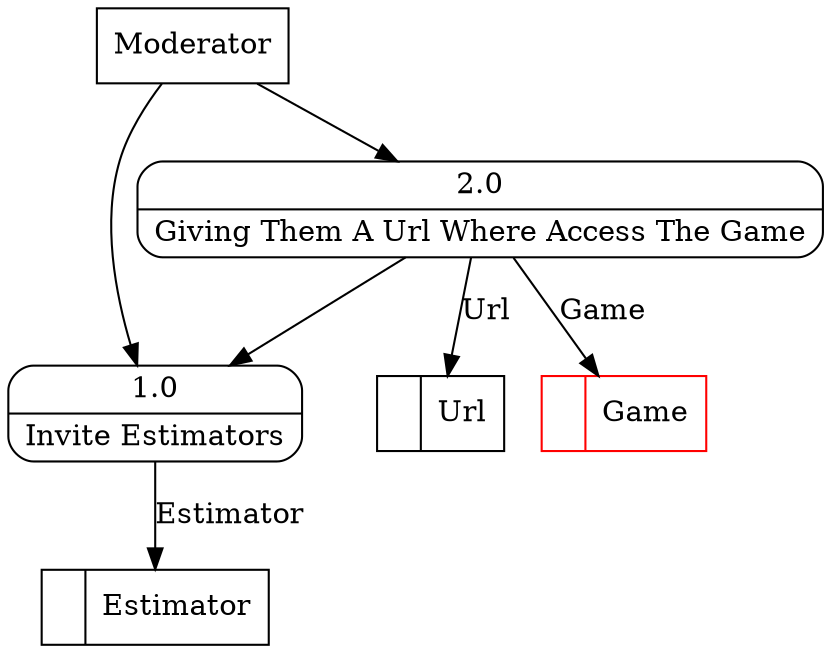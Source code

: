 digraph dfd2{ 
node[shape=record]
200 [label="<f0>  |<f1> Url " ];
201 [label="<f0>  |<f1> Estimator " ];
202 [label="<f0>  |<f1> Game " color=red];
203 [label="Moderator" shape=box];
204 [label="{<f0> 1.0|<f1> Invite Estimators }" shape=Mrecord];
205 [label="{<f0> 2.0|<f1> Giving Them A Url Where Access The Game }" shape=Mrecord];
203 -> 204
203 -> 205
204 -> 201 [label="Estimator"]
205 -> 204
205 -> 200 [label="Url"]
205 -> 202 [label="Game"]
}